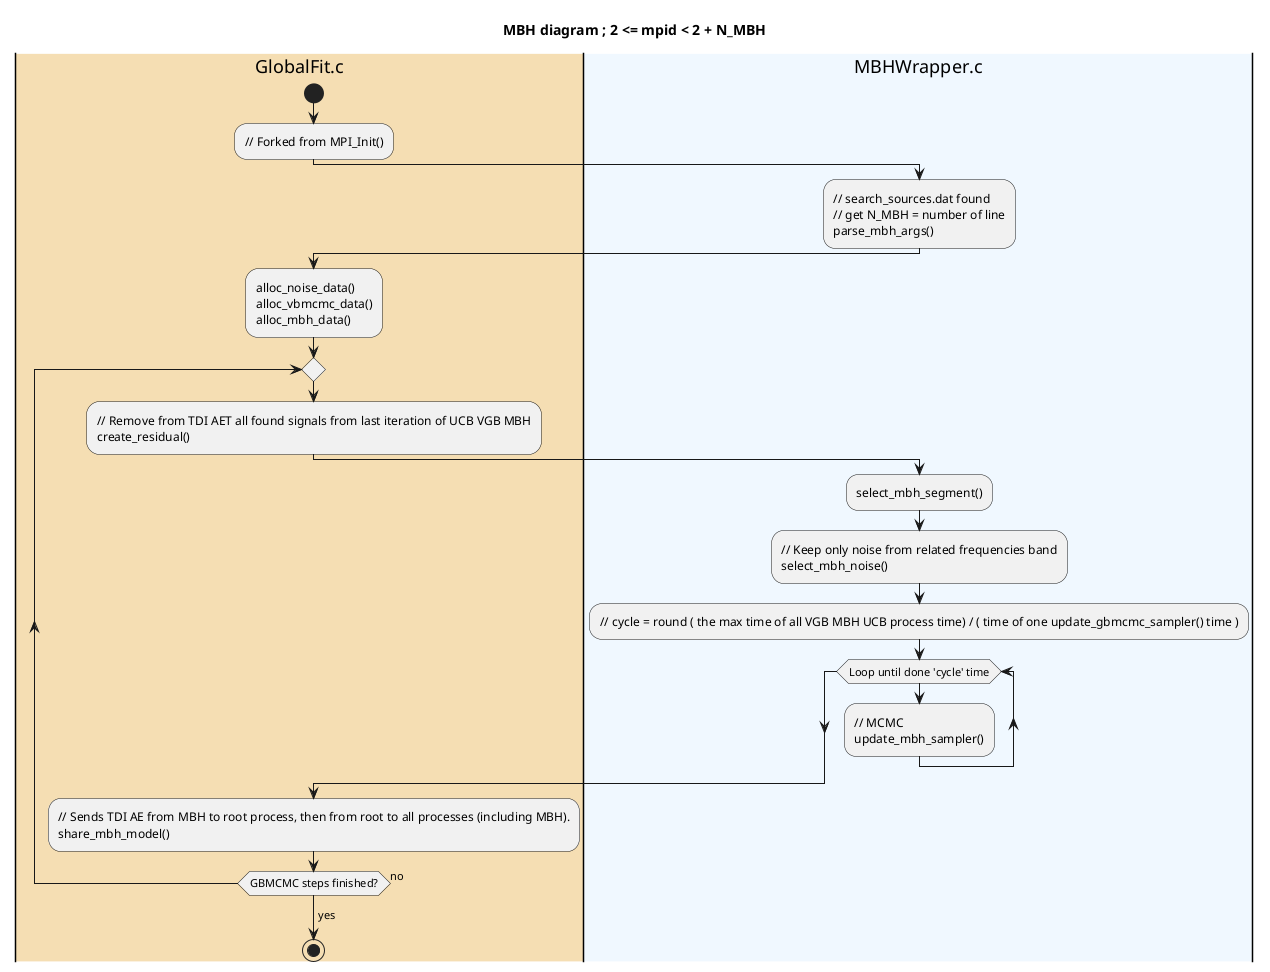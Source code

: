 @startuml
title MBH diagram ; 2 <= mpid < 2 + N_MBH

|#wheat|GlobalFit.c|
start
  :// Forked from MPI_Init();

  |#wheat|MBHWrapper.c|
  :// search_sources.dat found
  // get N_MBH = number of line
  parse_mbh_args();

|#wheat|GlobalFit.c|
  :alloc_noise_data()
  alloc_vbmcmc_data()
  alloc_mbh_data();

  repeat
    :// Remove from TDI AET all found signals from last iteration of UCB VGB MBH
    create_residual();

    |#AliceBlue|MBHWrapper.c|
    :select_mbh_segment();

    :// Keep only noise from related frequencies band
    select_mbh_noise();

    :// cycle = round ( the max time of all VGB MBH UCB process time) / ( time of one update_gbmcmc_sampler() time );

    while (Loop until done 'cycle' time)
      :// MCMC
      update_mbh_sampler();
    endwhile

  |#wheat|GlobalFit.c|
  :// Sends TDI AE from MBH to root process, then from root to all processes (including MBH).
  share_mbh_model();

  repeat while (GBMCMC steps finished?) is (no)
  ->yes;

stop
@enduml